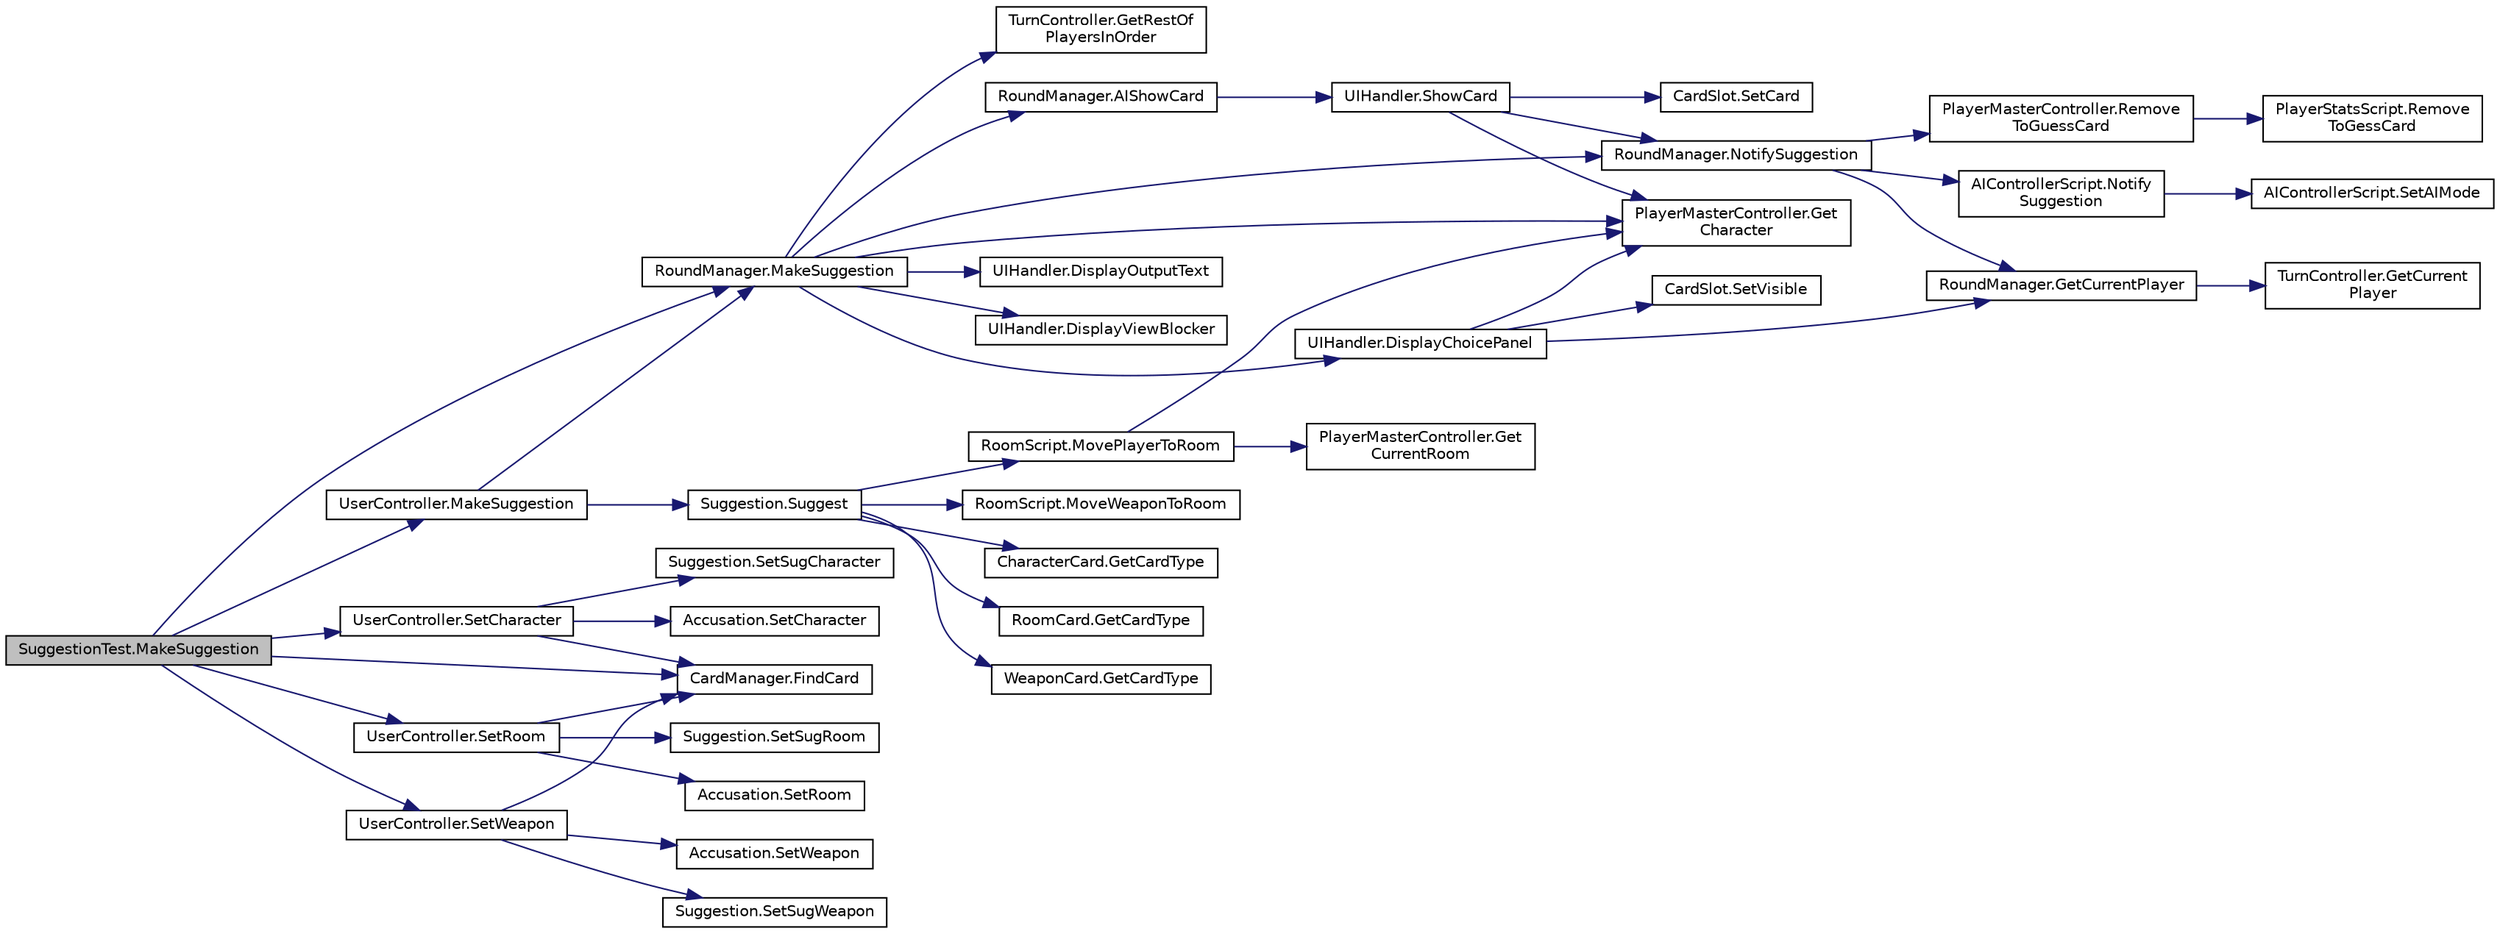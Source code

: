 digraph "SuggestionTest.MakeSuggestion"
{
 // LATEX_PDF_SIZE
  edge [fontname="Helvetica",fontsize="10",labelfontname="Helvetica",labelfontsize="10"];
  node [fontname="Helvetica",fontsize="10",shape=record];
  rankdir="LR";
  Node1 [label="SuggestionTest.MakeSuggestion",height=0.2,width=0.4,color="black", fillcolor="grey75", style="filled", fontcolor="black",tooltip="get test choices and make suggestion"];
  Node1 -> Node2 [color="midnightblue",fontsize="10",style="solid"];
  Node2 [label="CardManager.FindCard",height=0.2,width=0.4,color="black", fillcolor="white", style="filled",URL="$class_card_manager.html#a124d7d9ab3a0e7c22ca64c15da76d4b1",tooltip=" "];
  Node1 -> Node3 [color="midnightblue",fontsize="10",style="solid"];
  Node3 [label="UserController.MakeSuggestion",height=0.2,width=0.4,color="black", fillcolor="white", style="filled",URL="$class_user_controller.html#a6230816eec4c8be9bda248a166d7b9bd",tooltip=" "];
  Node3 -> Node4 [color="midnightblue",fontsize="10",style="solid"];
  Node4 [label="RoundManager.MakeSuggestion",height=0.2,width=0.4,color="black", fillcolor="white", style="filled",URL="$class_round_manager.html#a596fc1c822ebb74dad8d238b15b1ea3a",tooltip="Iterate through the rest of the players searching for if 1 or more of the cards were found"];
  Node4 -> Node5 [color="midnightblue",fontsize="10",style="solid"];
  Node5 [label="RoundManager.AIShowCard",height=0.2,width=0.4,color="black", fillcolor="white", style="filled",URL="$class_round_manager.html#a780da336fd16dcaee0f00306578f13b4",tooltip=" "];
  Node5 -> Node6 [color="midnightblue",fontsize="10",style="solid"];
  Node6 [label="UIHandler.ShowCard",height=0.2,width=0.4,color="black", fillcolor="white", style="filled",URL="$class_u_i_handler.html#a4009ca74f59111933be2a637c7835e18",tooltip=" "];
  Node6 -> Node7 [color="midnightblue",fontsize="10",style="solid"];
  Node7 [label="PlayerMasterController.Get\lCharacter",height=0.2,width=0.4,color="black", fillcolor="white", style="filled",URL="$class_player_master_controller.html#a12c91851433777ae557a71d9f9a855f0",tooltip=" "];
  Node6 -> Node8 [color="midnightblue",fontsize="10",style="solid"];
  Node8 [label="RoundManager.NotifySuggestion",height=0.2,width=0.4,color="black", fillcolor="white", style="filled",URL="$class_round_manager.html#a6cf32ad7ffd3cafc902ae5faeb7605f8",tooltip="removing a card from the player's To Guess List notify the AI if a player finished showing a suggeste..."];
  Node8 -> Node9 [color="midnightblue",fontsize="10",style="solid"];
  Node9 [label="RoundManager.GetCurrentPlayer",height=0.2,width=0.4,color="black", fillcolor="white", style="filled",URL="$class_round_manager.html#aab3f49a5e05508a8e023a497e763c1c8",tooltip="Gets the player controller for the current player"];
  Node9 -> Node10 [color="midnightblue",fontsize="10",style="solid"];
  Node10 [label="TurnController.GetCurrent\lPlayer",height=0.2,width=0.4,color="black", fillcolor="white", style="filled",URL="$class_turn_controller.html#af16e42b7e61c5a999291327e2e556caa",tooltip=" "];
  Node8 -> Node11 [color="midnightblue",fontsize="10",style="solid"];
  Node11 [label="AIControllerScript.Notify\lSuggestion",height=0.2,width=0.4,color="black", fillcolor="white", style="filled",URL="$class_a_i_controller_script.html#a208f5afe4102ff2ca04a03a425d76279",tooltip="for the round manager to notify that another player finished picking a card to show"];
  Node11 -> Node12 [color="midnightblue",fontsize="10",style="solid"];
  Node12 [label="AIControllerScript.SetAIMode",height=0.2,width=0.4,color="black", fillcolor="white", style="filled",URL="$class_a_i_controller_script.html#aaee909cd0f0ffdedd8d8425607d7ccb5",tooltip="to set the AI's mode"];
  Node8 -> Node13 [color="midnightblue",fontsize="10",style="solid"];
  Node13 [label="PlayerMasterController.Remove\lToGuessCard",height=0.2,width=0.4,color="black", fillcolor="white", style="filled",URL="$class_player_master_controller.html#a16dbaeb841ba29cdc8b7cb3b3bc86d99",tooltip="Remove a card from ToGuessCard"];
  Node13 -> Node14 [color="midnightblue",fontsize="10",style="solid"];
  Node14 [label="PlayerStatsScript.Remove\lToGessCard",height=0.2,width=0.4,color="black", fillcolor="white", style="filled",URL="$class_player_stats_script.html#a9cfb94bd7661f4120b9ea69c025bd368",tooltip="remove a selected card from To Guess List"];
  Node6 -> Node15 [color="midnightblue",fontsize="10",style="solid"];
  Node15 [label="CardSlot.SetCard",height=0.2,width=0.4,color="black", fillcolor="white", style="filled",URL="$class_card_slot.html#a9049dedcebbbc4b2185a2a01d76d4ed5",tooltip=" "];
  Node4 -> Node16 [color="midnightblue",fontsize="10",style="solid"];
  Node16 [label="UIHandler.DisplayChoicePanel",height=0.2,width=0.4,color="black", fillcolor="white", style="filled",URL="$class_u_i_handler.html#a81884a614bffa4b024ed137552033f7f",tooltip=" "];
  Node16 -> Node7 [color="midnightblue",fontsize="10",style="solid"];
  Node16 -> Node9 [color="midnightblue",fontsize="10",style="solid"];
  Node16 -> Node17 [color="midnightblue",fontsize="10",style="solid"];
  Node17 [label="CardSlot.SetVisible",height=0.2,width=0.4,color="black", fillcolor="white", style="filled",URL="$class_card_slot.html#af678d8249e4d52bb791b47d4ed75e7f3",tooltip=" "];
  Node4 -> Node18 [color="midnightblue",fontsize="10",style="solid"];
  Node18 [label="UIHandler.DisplayOutputText",height=0.2,width=0.4,color="black", fillcolor="white", style="filled",URL="$class_u_i_handler.html#a1f0729c8102e73f3d97c1f078b9f9d52",tooltip=" "];
  Node4 -> Node19 [color="midnightblue",fontsize="10",style="solid"];
  Node19 [label="UIHandler.DisplayViewBlocker",height=0.2,width=0.4,color="black", fillcolor="white", style="filled",URL="$class_u_i_handler.html#abe1710aca2abe4dbb489f0c49a3af879",tooltip="To display the View Blocker can include the name of the player that needs it's attention"];
  Node4 -> Node7 [color="midnightblue",fontsize="10",style="solid"];
  Node4 -> Node20 [color="midnightblue",fontsize="10",style="solid"];
  Node20 [label="TurnController.GetRestOf\lPlayersInOrder",height=0.2,width=0.4,color="black", fillcolor="white", style="filled",URL="$class_turn_controller.html#a1eddf50c785325b5e873312d1fcd6380",tooltip=" "];
  Node4 -> Node8 [color="midnightblue",fontsize="10",style="solid"];
  Node3 -> Node21 [color="midnightblue",fontsize="10",style="solid"];
  Node21 [label="Suggestion.Suggest",height=0.2,width=0.4,color="black", fillcolor="white", style="filled",URL="$class_suggestion.html#ab326cb791b6707926dd69497e79d159b",tooltip=" "];
  Node21 -> Node22 [color="midnightblue",fontsize="10",style="solid"];
  Node22 [label="CharacterCard.GetCardType",height=0.2,width=0.4,color="black", fillcolor="white", style="filled",URL="$class_character_card.html#a700a59f812d71708bb772b7df07f08bc",tooltip=" "];
  Node21 -> Node23 [color="midnightblue",fontsize="10",style="solid"];
  Node23 [label="RoomCard.GetCardType",height=0.2,width=0.4,color="black", fillcolor="white", style="filled",URL="$class_room_card.html#a7e77f1ec02f147b5a968305a16fe90bc",tooltip=" "];
  Node21 -> Node24 [color="midnightblue",fontsize="10",style="solid"];
  Node24 [label="WeaponCard.GetCardType",height=0.2,width=0.4,color="black", fillcolor="white", style="filled",URL="$class_weapon_card.html#af3c92c9857cb9d637f36dcf6cda1282d",tooltip=" "];
  Node21 -> Node25 [color="midnightblue",fontsize="10",style="solid"];
  Node25 [label="RoomScript.MovePlayerToRoom",height=0.2,width=0.4,color="black", fillcolor="white", style="filled",URL="$class_room_script.html#a4a19c52c114612c19ae2580768d94859",tooltip=" "];
  Node25 -> Node7 [color="midnightblue",fontsize="10",style="solid"];
  Node25 -> Node26 [color="midnightblue",fontsize="10",style="solid"];
  Node26 [label="PlayerMasterController.Get\lCurrentRoom",height=0.2,width=0.4,color="black", fillcolor="white", style="filled",URL="$class_player_master_controller.html#a0447a8a21b5c0f2c94f9d27e0bcd0830",tooltip=" "];
  Node21 -> Node27 [color="midnightblue",fontsize="10",style="solid"];
  Node27 [label="RoomScript.MoveWeaponToRoom",height=0.2,width=0.4,color="black", fillcolor="white", style="filled",URL="$class_room_script.html#ae49a5bb396aa0c894fb1686b92f879da",tooltip=" "];
  Node1 -> Node4 [color="midnightblue",fontsize="10",style="solid"];
  Node1 -> Node28 [color="midnightblue",fontsize="10",style="solid"];
  Node28 [label="UserController.SetCharacter",height=0.2,width=0.4,color="black", fillcolor="white", style="filled",URL="$class_user_controller.html#a16a0eca976cd0f767ab444ba8d96c4a8",tooltip=" "];
  Node28 -> Node2 [color="midnightblue",fontsize="10",style="solid"];
  Node28 -> Node29 [color="midnightblue",fontsize="10",style="solid"];
  Node29 [label="Accusation.SetCharacter",height=0.2,width=0.4,color="black", fillcolor="white", style="filled",URL="$class_accusation.html#ac3146e7ac1d8844109100dc748bba140",tooltip=" "];
  Node28 -> Node30 [color="midnightblue",fontsize="10",style="solid"];
  Node30 [label="Suggestion.SetSugCharacter",height=0.2,width=0.4,color="black", fillcolor="white", style="filled",URL="$class_suggestion.html#ae03e87f844af513f0b46a5447a2cd427",tooltip=" "];
  Node1 -> Node31 [color="midnightblue",fontsize="10",style="solid"];
  Node31 [label="UserController.SetRoom",height=0.2,width=0.4,color="black", fillcolor="white", style="filled",URL="$class_user_controller.html#a80cdb48f3a7a1dbac2af911fb26d1c41",tooltip=" "];
  Node31 -> Node2 [color="midnightblue",fontsize="10",style="solid"];
  Node31 -> Node32 [color="midnightblue",fontsize="10",style="solid"];
  Node32 [label="Accusation.SetRoom",height=0.2,width=0.4,color="black", fillcolor="white", style="filled",URL="$class_accusation.html#a15c3190bb9b3ff4be98195a3f72bcd23",tooltip=" "];
  Node31 -> Node33 [color="midnightblue",fontsize="10",style="solid"];
  Node33 [label="Suggestion.SetSugRoom",height=0.2,width=0.4,color="black", fillcolor="white", style="filled",URL="$class_suggestion.html#aec2e9ce82ae5f51cea7570bc6dafa43a",tooltip=" "];
  Node1 -> Node34 [color="midnightblue",fontsize="10",style="solid"];
  Node34 [label="UserController.SetWeapon",height=0.2,width=0.4,color="black", fillcolor="white", style="filled",URL="$class_user_controller.html#aea1bd5d7b45854e5113b459a2b11dd35",tooltip=" "];
  Node34 -> Node2 [color="midnightblue",fontsize="10",style="solid"];
  Node34 -> Node35 [color="midnightblue",fontsize="10",style="solid"];
  Node35 [label="Suggestion.SetSugWeapon",height=0.2,width=0.4,color="black", fillcolor="white", style="filled",URL="$class_suggestion.html#a1e1c18344f7cb7b0bde20ad7fa59286c",tooltip=" "];
  Node34 -> Node36 [color="midnightblue",fontsize="10",style="solid"];
  Node36 [label="Accusation.SetWeapon",height=0.2,width=0.4,color="black", fillcolor="white", style="filled",URL="$class_accusation.html#a8ec681e44a6b354d986656ea54b6dd36",tooltip=" "];
}
